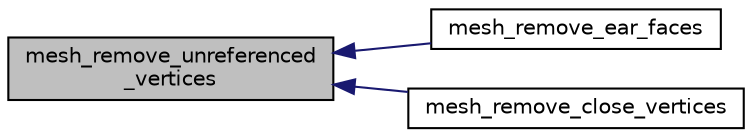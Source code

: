 digraph "mesh_remove_unreferenced_vertices"
{
  edge [fontname="Helvetica",fontsize="10",labelfontname="Helvetica",labelfontsize="10"];
  node [fontname="Helvetica",fontsize="10",shape=record];
  rankdir="LR";
  Node1 [label="mesh_remove_unreferenced\l_vertices",height=0.2,width=0.4,color="black", fillcolor="grey75", style="filled", fontcolor="black"];
  Node1 -> Node2 [dir="back",color="midnightblue",fontsize="10",style="solid",fontname="Helvetica"];
  Node2 [label="mesh_remove_ear_faces",height=0.2,width=0.4,color="black", fillcolor="white", style="filled",URL="$meshlib_8h.html#ae8dc074787a804bdfa8b3776fb34e955",tooltip="Removes ear faces and connecting vertices. "];
  Node1 -> Node3 [dir="back",color="midnightblue",fontsize="10",style="solid",fontname="Helvetica"];
  Node3 [label="mesh_remove_close_vertices",height=0.2,width=0.4,color="black", fillcolor="white", style="filled",URL="$meshlib_8h.html#aa2d9aff74a0f802bf49473a924c49b03",tooltip="Removes close vertices. "];
}
